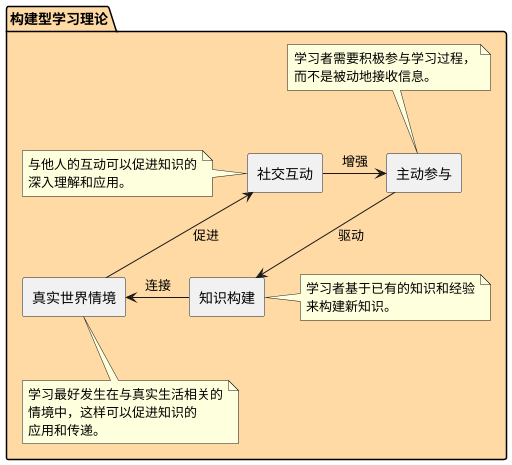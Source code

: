 @startuml
skinparam backgroundColor #FFFFFF
skinparam package {
  backgroundColor #FFDAA5
  borderColor #000000
  fontColor #000000
}

package "构建型学习理论" {
  rectangle "主动参与" as A
  rectangle "知识构建" as B
  rectangle "真实世界情境" as C
  rectangle "社交互动" as D
  
  A -down-> B : "驱动"
  B -left-> C : "连接"
  C -up-> D : "促进"
  D -right-> A : "增强"
  
  note top of A
    学习者需要积极参与学习过程，
    而不是被动地接收信息。
  end note
  
  note right of B
    学习者基于已有的知识和经验
    来构建新知识。
  end note
  
  note bottom of C
    学习最好发生在与真实生活相关的
    情境中，这样可以促进知识的
    应用和传递。
  end note
  
  note left of D
    与他人的互动可以促进知识的
    深入理解和应用。
  end note
}
@enduml
